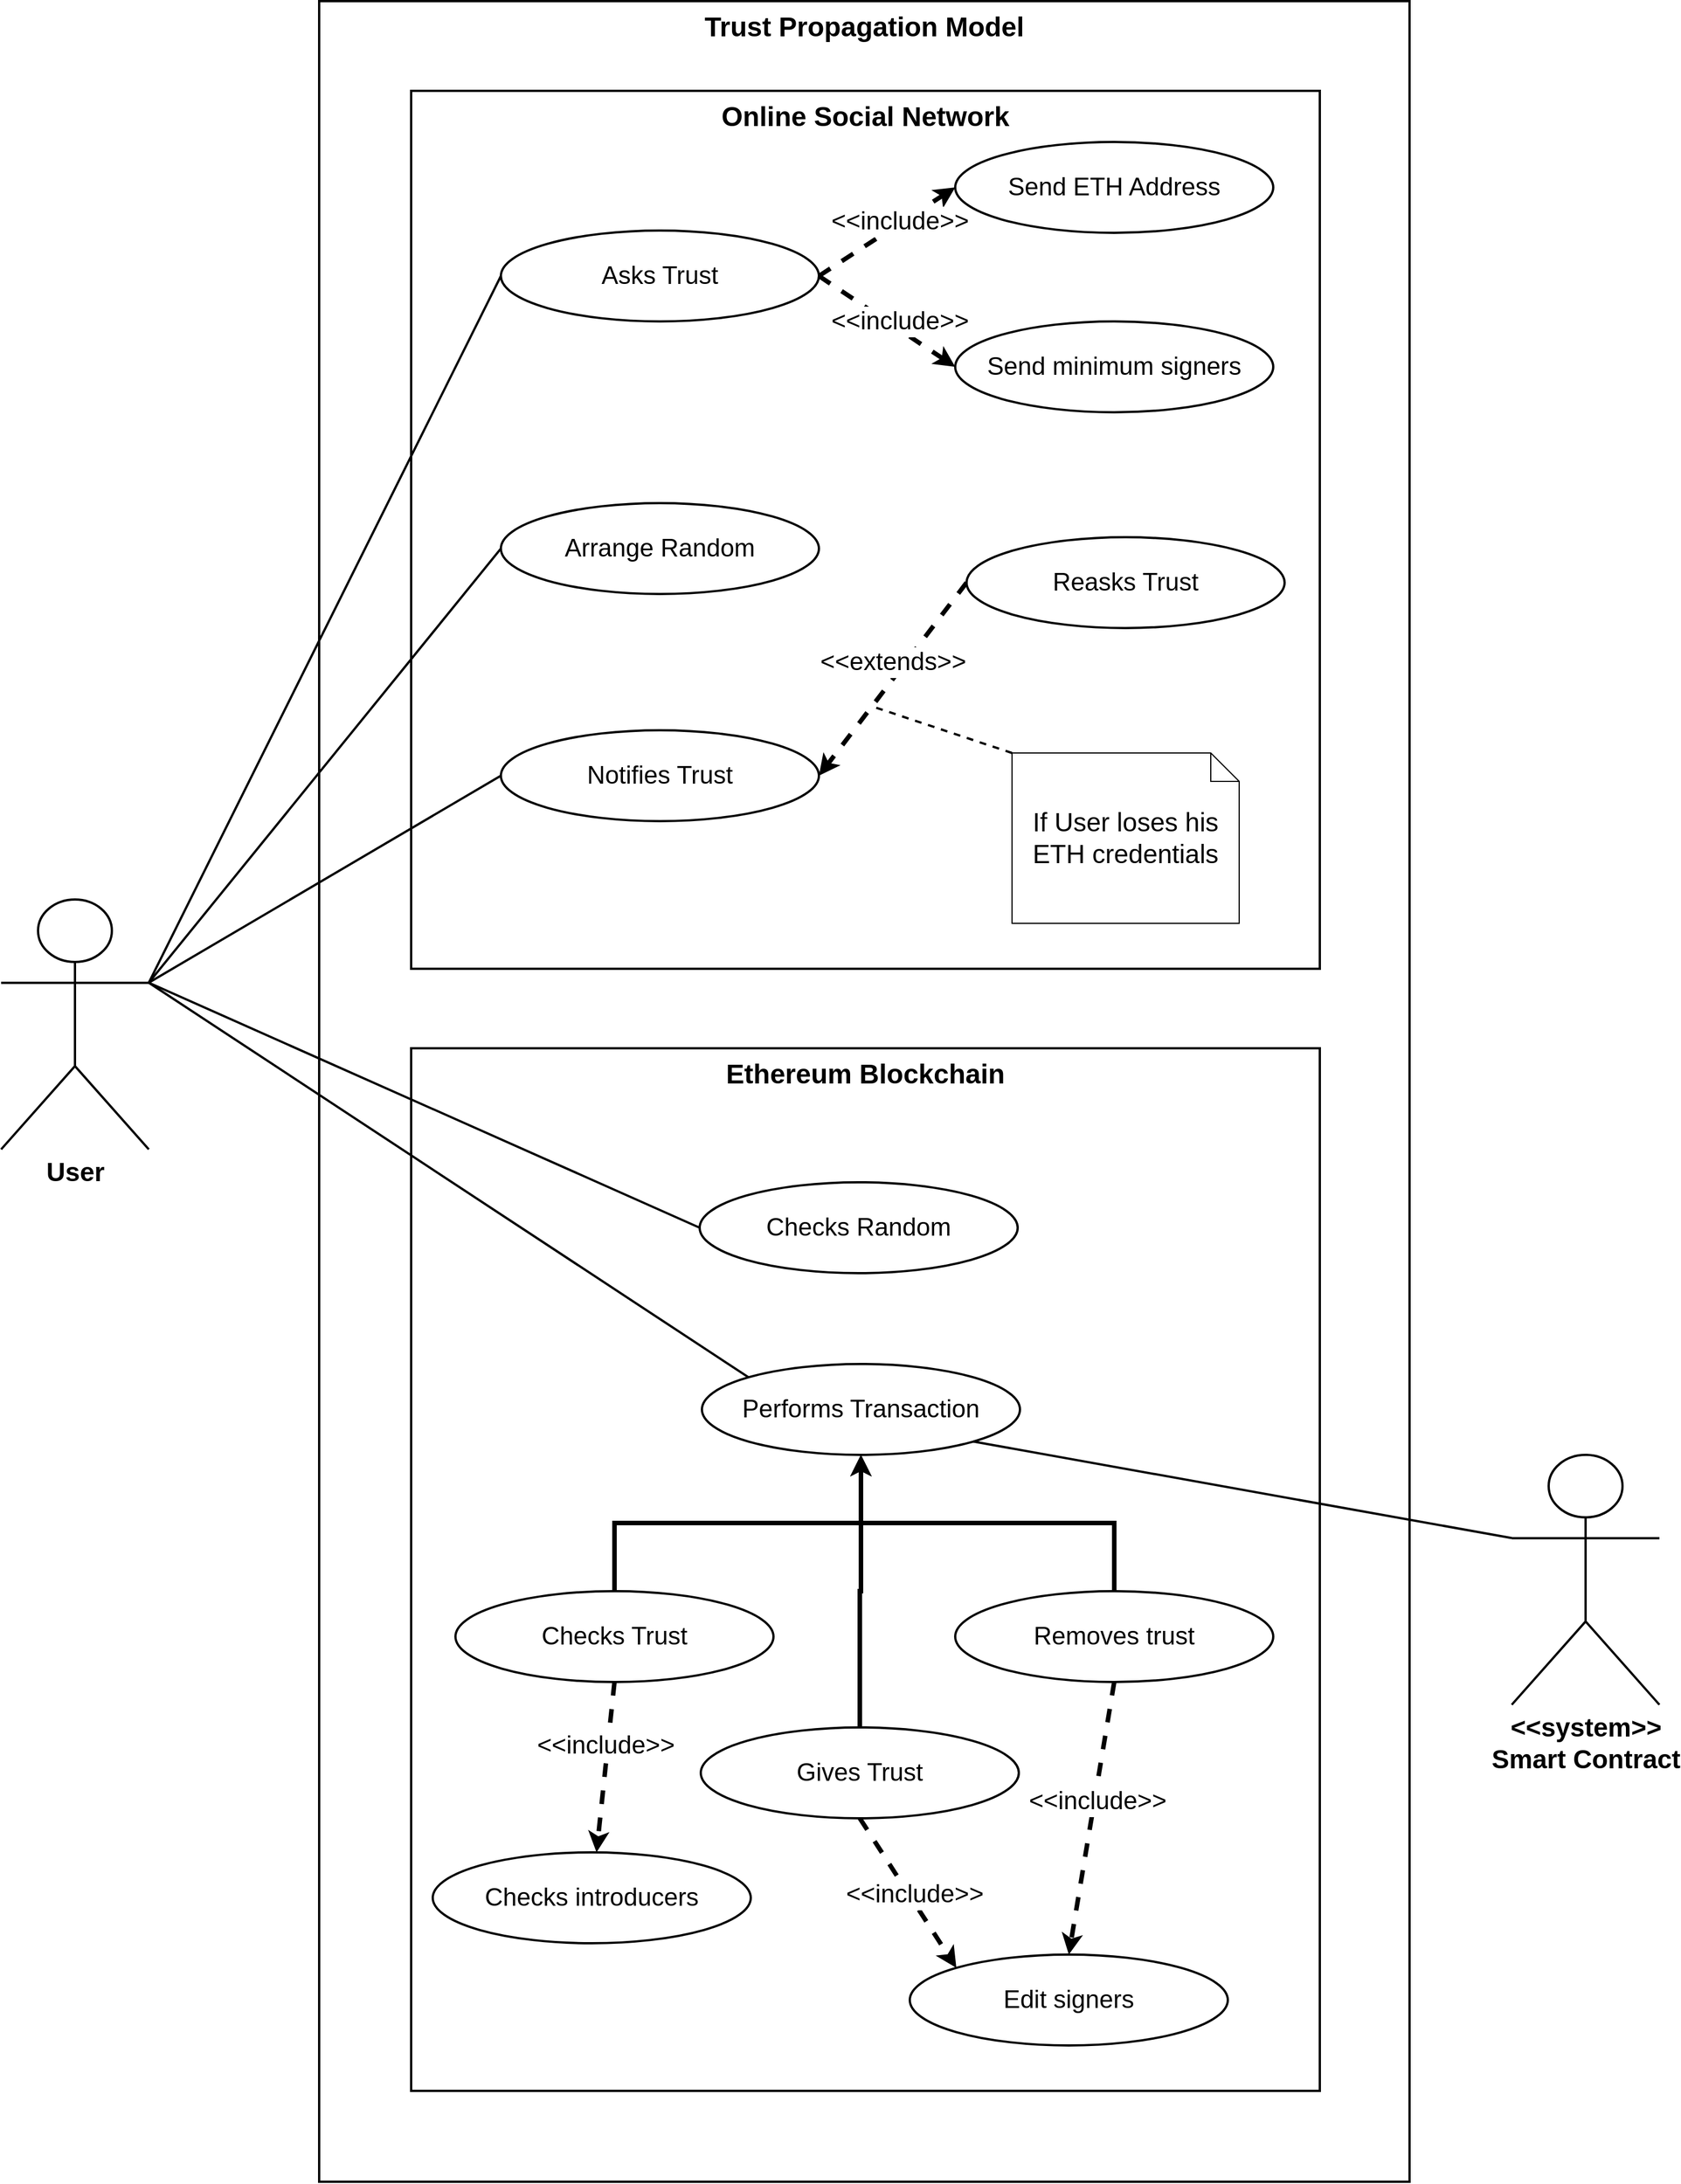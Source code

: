 <mxfile version="22.1.0" type="github">
  <diagram name="Pagina-1" id="KD0p71NW7KmdiMC_3tap">
    <mxGraphModel dx="1036" dy="611" grid="1" gridSize="10" guides="1" tooltips="1" connect="1" arrows="1" fold="1" page="1" pageScale="1" pageWidth="827" pageHeight="1169" math="0" shadow="0">
      <root>
        <mxCell id="0" />
        <mxCell id="1" parent="0" />
        <mxCell id="zukYgAwYILHTxyN00kDu-1" value="&lt;h1 style=&quot;line-height: 0%;&quot;&gt;Online Social Network&lt;/h1&gt;" style="rounded=0;whiteSpace=wrap;html=1;fillColor=none;labelPosition=center;verticalLabelPosition=middle;align=center;verticalAlign=top;horizontal=1;labelBackgroundColor=none;strokeWidth=2;" parent="1" vertex="1">
          <mxGeometry x="441" y="159" width="800" height="773" as="geometry" />
        </mxCell>
        <mxCell id="zukYgAwYILHTxyN00kDu-37" value="&lt;h1 style=&quot;line-height: 0%;&quot;&gt;Trust Propagation Model&lt;/h1&gt;" style="rounded=0;whiteSpace=wrap;html=1;fillColor=none;labelPosition=center;verticalLabelPosition=middle;align=center;verticalAlign=top;horizontal=1;labelBackgroundColor=none;strokeWidth=2;" parent="1" vertex="1">
          <mxGeometry x="360" y="80" width="960" height="1920" as="geometry" />
        </mxCell>
        <mxCell id="zukYgAwYILHTxyN00kDu-3" value="&lt;h1 style=&quot;line-height: 0%;&quot;&gt;Ethereum Blockchain&lt;/h1&gt;" style="rounded=0;whiteSpace=wrap;html=1;fillColor=none;labelPosition=center;verticalLabelPosition=middle;align=center;verticalAlign=top;horizontal=1;labelBackgroundColor=none;strokeWidth=2;" parent="1" vertex="1">
          <mxGeometry x="441" y="1002" width="800" height="918" as="geometry" />
        </mxCell>
        <mxCell id="zukYgAwYILHTxyN00kDu-9" style="rounded=0;orthogonalLoop=1;jettySize=auto;html=1;exitX=1;exitY=0.333;exitDx=0;exitDy=0;exitPerimeter=0;entryX=0;entryY=0.5;entryDx=0;entryDy=0;strokeWidth=2;endArrow=none;endFill=0;" parent="1" source="zukYgAwYILHTxyN00kDu-4" target="zukYgAwYILHTxyN00kDu-8" edge="1">
          <mxGeometry relative="1" as="geometry" />
        </mxCell>
        <mxCell id="zukYgAwYILHTxyN00kDu-27" style="rounded=0;orthogonalLoop=1;jettySize=auto;html=1;exitX=1;exitY=0.333;exitDx=0;exitDy=0;exitPerimeter=0;strokeWidth=2;endArrow=none;endFill=0;entryX=0;entryY=0.5;entryDx=0;entryDy=0;" parent="1" source="zukYgAwYILHTxyN00kDu-4" target="zukYgAwYILHTxyN00kDu-25" edge="1">
          <mxGeometry relative="1" as="geometry" />
        </mxCell>
        <mxCell id="zukYgAwYILHTxyN00kDu-34" style="rounded=0;orthogonalLoop=1;jettySize=auto;html=1;exitX=1;exitY=0.333;exitDx=0;exitDy=0;exitPerimeter=0;entryX=0;entryY=0.5;entryDx=0;entryDy=0;endArrow=none;endFill=0;strokeWidth=2;" parent="1" source="zukYgAwYILHTxyN00kDu-4" target="zukYgAwYILHTxyN00kDu-28" edge="1">
          <mxGeometry relative="1" as="geometry" />
        </mxCell>
        <mxCell id="zukYgAwYILHTxyN00kDu-47" style="rounded=0;orthogonalLoop=1;jettySize=auto;html=1;exitX=1;exitY=0.333;exitDx=0;exitDy=0;exitPerimeter=0;entryX=0;entryY=0;entryDx=0;entryDy=0;strokeWidth=2;endArrow=none;endFill=0;" parent="1" source="zukYgAwYILHTxyN00kDu-4" target="zukYgAwYILHTxyN00kDu-46" edge="1">
          <mxGeometry relative="1" as="geometry" />
        </mxCell>
        <mxCell id="zukYgAwYILHTxyN00kDu-52" style="rounded=0;orthogonalLoop=1;jettySize=auto;html=1;exitX=1;exitY=0.333;exitDx=0;exitDy=0;exitPerimeter=0;entryX=0;entryY=0.5;entryDx=0;entryDy=0;strokeWidth=2;endArrow=none;endFill=0;" parent="1" source="zukYgAwYILHTxyN00kDu-4" target="zukYgAwYILHTxyN00kDu-51" edge="1">
          <mxGeometry relative="1" as="geometry" />
        </mxCell>
        <mxCell id="zukYgAwYILHTxyN00kDu-4" value="User" style="shape=umlActor;verticalLabelPosition=bottom;verticalAlign=top;html=1;align=center;strokeWidth=2;fontSize=23;fontStyle=1" parent="1" vertex="1">
          <mxGeometry x="80" y="871" width="130" height="220" as="geometry" />
        </mxCell>
        <mxCell id="zukYgAwYILHTxyN00kDu-17" style="rounded=0;orthogonalLoop=1;jettySize=auto;html=1;exitX=1;exitY=0.5;exitDx=0;exitDy=0;entryX=0;entryY=0.5;entryDx=0;entryDy=0;dashed=1;strokeWidth=4;" parent="1" source="zukYgAwYILHTxyN00kDu-8" target="zukYgAwYILHTxyN00kDu-15" edge="1">
          <mxGeometry relative="1" as="geometry" />
        </mxCell>
        <mxCell id="zukYgAwYILHTxyN00kDu-19" value="&amp;lt;&amp;lt;include&amp;gt;&amp;gt;" style="edgeLabel;html=1;align=center;verticalAlign=middle;resizable=0;points=[];fontSize=22;" parent="zukYgAwYILHTxyN00kDu-17" vertex="1" connectable="0">
          <mxGeometry x="-0.092" y="-4" relative="1" as="geometry">
            <mxPoint x="18" as="offset" />
          </mxGeometry>
        </mxCell>
        <mxCell id="zukYgAwYILHTxyN00kDu-22" style="rounded=0;orthogonalLoop=1;jettySize=auto;html=1;exitX=1;exitY=0.5;exitDx=0;exitDy=0;entryX=0;entryY=0.5;entryDx=0;entryDy=0;dashed=1;strokeWidth=4;" parent="1" source="zukYgAwYILHTxyN00kDu-8" target="zukYgAwYILHTxyN00kDu-14" edge="1">
          <mxGeometry relative="1" as="geometry" />
        </mxCell>
        <mxCell id="zukYgAwYILHTxyN00kDu-24" value="&amp;lt;&amp;lt;include&amp;gt;&amp;gt;" style="edgeLabel;html=1;align=center;verticalAlign=middle;resizable=0;points=[];fontSize=22;" parent="zukYgAwYILHTxyN00kDu-22" vertex="1" connectable="0">
          <mxGeometry x="0.199" y="2" relative="1" as="geometry">
            <mxPoint as="offset" />
          </mxGeometry>
        </mxCell>
        <mxCell id="zukYgAwYILHTxyN00kDu-8" value="&lt;font style=&quot;font-size: 22px;&quot;&gt;Asks Trust&lt;/font&gt;" style="ellipse;whiteSpace=wrap;html=1;strokeWidth=2;" parent="1" vertex="1">
          <mxGeometry x="520" y="282" width="280" height="80" as="geometry" />
        </mxCell>
        <mxCell id="zukYgAwYILHTxyN00kDu-14" value="&lt;font style=&quot;font-size: 22px;&quot;&gt;Send ETH Address&lt;/font&gt;" style="ellipse;whiteSpace=wrap;html=1;strokeWidth=2;" parent="1" vertex="1">
          <mxGeometry x="920" y="204" width="280" height="80" as="geometry" />
        </mxCell>
        <mxCell id="zukYgAwYILHTxyN00kDu-15" value="&lt;font style=&quot;font-size: 22px;&quot;&gt;Send minimum signers&lt;/font&gt;" style="ellipse;whiteSpace=wrap;html=1;strokeWidth=2;" parent="1" vertex="1">
          <mxGeometry x="920" y="362" width="280" height="80" as="geometry" />
        </mxCell>
        <mxCell id="zukYgAwYILHTxyN00kDu-25" value="&lt;font style=&quot;font-size: 22px;&quot;&gt;Arrange Random&lt;/font&gt;" style="ellipse;whiteSpace=wrap;html=1;strokeWidth=2;" parent="1" vertex="1">
          <mxGeometry x="520" y="522" width="280" height="80" as="geometry" />
        </mxCell>
        <mxCell id="zukYgAwYILHTxyN00kDu-28" value="&lt;font style=&quot;font-size: 22px;&quot;&gt;Notifies Trust&lt;/font&gt;" style="ellipse;whiteSpace=wrap;html=1;strokeWidth=2;" parent="1" vertex="1">
          <mxGeometry x="520" y="722" width="280" height="80" as="geometry" />
        </mxCell>
        <mxCell id="zukYgAwYILHTxyN00kDu-39" style="rounded=0;orthogonalLoop=1;jettySize=auto;html=1;exitX=0;exitY=0.5;exitDx=0;exitDy=0;strokeWidth=4;entryX=1;entryY=0.5;entryDx=0;entryDy=0;dashed=1;" parent="1" source="zukYgAwYILHTxyN00kDu-29" target="zukYgAwYILHTxyN00kDu-28" edge="1">
          <mxGeometry relative="1" as="geometry" />
        </mxCell>
        <mxCell id="zukYgAwYILHTxyN00kDu-40" value="&amp;lt;&amp;lt;extends&amp;gt;&amp;gt;" style="edgeLabel;html=1;align=center;verticalAlign=middle;resizable=0;points=[];fontSize=22;" parent="zukYgAwYILHTxyN00kDu-39" vertex="1" connectable="0">
          <mxGeometry x="0.029" y="2" relative="1" as="geometry">
            <mxPoint y="-19" as="offset" />
          </mxGeometry>
        </mxCell>
        <mxCell id="zukYgAwYILHTxyN00kDu-29" value="&lt;font style=&quot;font-size: 22px;&quot;&gt;Reasks Trust&lt;/font&gt;" style="ellipse;whiteSpace=wrap;html=1;strokeWidth=2;" parent="1" vertex="1">
          <mxGeometry x="930" y="552" width="280" height="80" as="geometry" />
        </mxCell>
        <mxCell id="zukYgAwYILHTxyN00kDu-44" style="rounded=0;orthogonalLoop=1;jettySize=auto;html=1;exitX=0;exitY=0;exitDx=0;exitDy=0;exitPerimeter=0;strokeWidth=2;dashed=1;endArrow=none;endFill=0;" parent="1" source="zukYgAwYILHTxyN00kDu-41" edge="1">
          <mxGeometry relative="1" as="geometry">
            <mxPoint x="850" y="702" as="targetPoint" />
          </mxGeometry>
        </mxCell>
        <mxCell id="zukYgAwYILHTxyN00kDu-41" value="If User loses&lt;font style=&quot;font-size: 23px;&quot;&gt;&amp;nbsp;his ETH credentials&lt;/font&gt;" style="shape=note2;boundedLbl=1;whiteSpace=wrap;html=1;size=25;verticalAlign=middle;align=center;fontSize=23;" parent="1" vertex="1">
          <mxGeometry x="970" y="742" width="200" height="150" as="geometry" />
        </mxCell>
        <mxCell id="zukYgAwYILHTxyN00kDu-45" value="&amp;lt;&amp;lt;system&amp;gt;&amp;gt;&lt;br&gt;Smart Contract" style="shape=umlActor;verticalLabelPosition=bottom;verticalAlign=top;html=1;align=center;strokeWidth=2;fontSize=23;fontStyle=1;" parent="1" vertex="1">
          <mxGeometry x="1410" y="1360" width="130" height="220" as="geometry" />
        </mxCell>
        <mxCell id="zukYgAwYILHTxyN00kDu-46" value="&lt;font style=&quot;font-size: 22px;&quot;&gt;Performs Transaction&lt;/font&gt;" style="ellipse;whiteSpace=wrap;html=1;strokeWidth=2;" parent="1" vertex="1">
          <mxGeometry x="697" y="1280" width="280" height="80" as="geometry" />
        </mxCell>
        <mxCell id="zukYgAwYILHTxyN00kDu-48" style="rounded=0;orthogonalLoop=1;jettySize=auto;html=1;exitX=1;exitY=1;exitDx=0;exitDy=0;entryX=0;entryY=0.333;entryDx=0;entryDy=0;entryPerimeter=0;strokeWidth=2;endArrow=none;endFill=0;" parent="1" source="zukYgAwYILHTxyN00kDu-46" target="zukYgAwYILHTxyN00kDu-45" edge="1">
          <mxGeometry relative="1" as="geometry" />
        </mxCell>
        <mxCell id="zukYgAwYILHTxyN00kDu-51" value="&lt;span style=&quot;font-size: 22px;&quot;&gt;Checks Random&lt;/span&gt;" style="ellipse;whiteSpace=wrap;html=1;strokeWidth=2;" parent="1" vertex="1">
          <mxGeometry x="695" y="1120" width="280" height="80" as="geometry" />
        </mxCell>
        <mxCell id="zukYgAwYILHTxyN00kDu-58" style="edgeStyle=orthogonalEdgeStyle;rounded=0;orthogonalLoop=1;jettySize=auto;html=1;exitX=0.5;exitY=0;exitDx=0;exitDy=0;entryX=0.5;entryY=1;entryDx=0;entryDy=0;strokeWidth=4;" parent="1" source="zukYgAwYILHTxyN00kDu-53" target="zukYgAwYILHTxyN00kDu-46" edge="1">
          <mxGeometry relative="1" as="geometry" />
        </mxCell>
        <mxCell id="zukYgAwYILHTxyN00kDu-61" style="rounded=0;orthogonalLoop=1;jettySize=auto;html=1;exitX=0.5;exitY=1;exitDx=0;exitDy=0;strokeWidth=4;dashed=1;" parent="1" source="zukYgAwYILHTxyN00kDu-53" target="zukYgAwYILHTxyN00kDu-55" edge="1">
          <mxGeometry relative="1" as="geometry" />
        </mxCell>
        <mxCell id="zukYgAwYILHTxyN00kDu-62" value="&amp;lt;&amp;lt;include&amp;gt;&amp;gt;" style="edgeLabel;html=1;align=center;verticalAlign=middle;resizable=0;points=[];fontSize=22;" parent="zukYgAwYILHTxyN00kDu-61" vertex="1" connectable="0">
          <mxGeometry x="0.24" y="7" relative="1" as="geometry">
            <mxPoint x="-5" y="-38" as="offset" />
          </mxGeometry>
        </mxCell>
        <mxCell id="zukYgAwYILHTxyN00kDu-53" value="&lt;font style=&quot;font-size: 22px;&quot;&gt;Checks Trust&lt;/font&gt;" style="ellipse;whiteSpace=wrap;html=1;strokeWidth=2;" parent="1" vertex="1">
          <mxGeometry x="480" y="1480" width="280" height="80" as="geometry" />
        </mxCell>
        <mxCell id="zukYgAwYILHTxyN00kDu-59" style="edgeStyle=orthogonalEdgeStyle;rounded=0;orthogonalLoop=1;jettySize=auto;html=1;exitX=0.5;exitY=0;exitDx=0;exitDy=0;entryX=0.5;entryY=1;entryDx=0;entryDy=0;strokeWidth=4;" parent="1" source="zukYgAwYILHTxyN00kDu-54" target="zukYgAwYILHTxyN00kDu-46" edge="1">
          <mxGeometry relative="1" as="geometry" />
        </mxCell>
        <mxCell id="zukYgAwYILHTxyN00kDu-65" style="rounded=0;orthogonalLoop=1;jettySize=auto;html=1;exitX=0.5;exitY=1;exitDx=0;exitDy=0;entryX=0.5;entryY=0;entryDx=0;entryDy=0;dashed=1;strokeWidth=4;" parent="1" source="zukYgAwYILHTxyN00kDu-54" target="zukYgAwYILHTxyN00kDu-63" edge="1">
          <mxGeometry relative="1" as="geometry" />
        </mxCell>
        <mxCell id="zukYgAwYILHTxyN00kDu-67" value="&amp;lt;&amp;lt;include&amp;gt;&amp;gt;" style="edgeLabel;html=1;align=center;verticalAlign=middle;resizable=0;points=[];fontSize=22;" parent="zukYgAwYILHTxyN00kDu-65" vertex="1" connectable="0">
          <mxGeometry x="-0.119" y="2" relative="1" as="geometry">
            <mxPoint y="-1" as="offset" />
          </mxGeometry>
        </mxCell>
        <mxCell id="zukYgAwYILHTxyN00kDu-54" value="&lt;font style=&quot;font-size: 22px;&quot;&gt;Removes trust&lt;/font&gt;" style="ellipse;whiteSpace=wrap;html=1;strokeWidth=2;" parent="1" vertex="1">
          <mxGeometry x="920" y="1480" width="280" height="80" as="geometry" />
        </mxCell>
        <mxCell id="zukYgAwYILHTxyN00kDu-55" value="&lt;font style=&quot;font-size: 22px;&quot;&gt;Checks introducers&lt;/font&gt;" style="ellipse;whiteSpace=wrap;html=1;strokeWidth=2;" parent="1" vertex="1">
          <mxGeometry x="460" y="1710" width="280" height="80" as="geometry" />
        </mxCell>
        <mxCell id="zukYgAwYILHTxyN00kDu-57" style="edgeStyle=orthogonalEdgeStyle;rounded=0;orthogonalLoop=1;jettySize=auto;html=1;exitX=0.5;exitY=0;exitDx=0;exitDy=0;entryX=0.5;entryY=1;entryDx=0;entryDy=0;strokeWidth=4;" parent="1" source="zukYgAwYILHTxyN00kDu-56" target="zukYgAwYILHTxyN00kDu-46" edge="1">
          <mxGeometry relative="1" as="geometry" />
        </mxCell>
        <mxCell id="zukYgAwYILHTxyN00kDu-64" style="rounded=0;orthogonalLoop=1;jettySize=auto;html=1;exitX=0.5;exitY=1;exitDx=0;exitDy=0;entryX=0;entryY=0;entryDx=0;entryDy=0;dashed=1;strokeWidth=4;" parent="1" source="zukYgAwYILHTxyN00kDu-56" target="zukYgAwYILHTxyN00kDu-63" edge="1">
          <mxGeometry relative="1" as="geometry" />
        </mxCell>
        <mxCell id="zukYgAwYILHTxyN00kDu-66" value="&amp;lt;&amp;lt;include&amp;gt;&amp;gt;" style="edgeLabel;html=1;align=center;verticalAlign=middle;resizable=0;points=[];fontSize=22;" parent="zukYgAwYILHTxyN00kDu-64" vertex="1" connectable="0">
          <mxGeometry x="0.061" y="3" relative="1" as="geometry">
            <mxPoint y="-1" as="offset" />
          </mxGeometry>
        </mxCell>
        <mxCell id="zukYgAwYILHTxyN00kDu-56" value="&lt;span style=&quot;font-size: 22px;&quot;&gt;Gives Trust&lt;/span&gt;" style="ellipse;whiteSpace=wrap;html=1;strokeWidth=2;" parent="1" vertex="1">
          <mxGeometry x="696" y="1600" width="280" height="80" as="geometry" />
        </mxCell>
        <mxCell id="zukYgAwYILHTxyN00kDu-63" value="&lt;font style=&quot;font-size: 22px;&quot;&gt;Edit signers&lt;/font&gt;" style="ellipse;whiteSpace=wrap;html=1;strokeWidth=2;" parent="1" vertex="1">
          <mxGeometry x="880" y="1800" width="280" height="80" as="geometry" />
        </mxCell>
      </root>
    </mxGraphModel>
  </diagram>
</mxfile>
